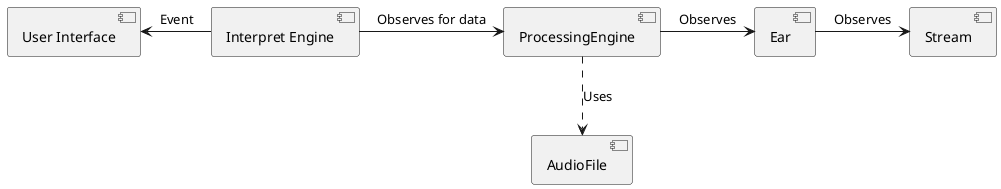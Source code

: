 @startuml


[User Interface] <- [Interpret Engine] : Event
[Interpret Engine] -> [ProcessingEngine] : Observes for data

[ProcessingEngine] ..> [AudioFile] : Uses
[ProcessingEngine] -> [Ear] : Observes

[Ear] -> [Stream] : Observes

@enduml